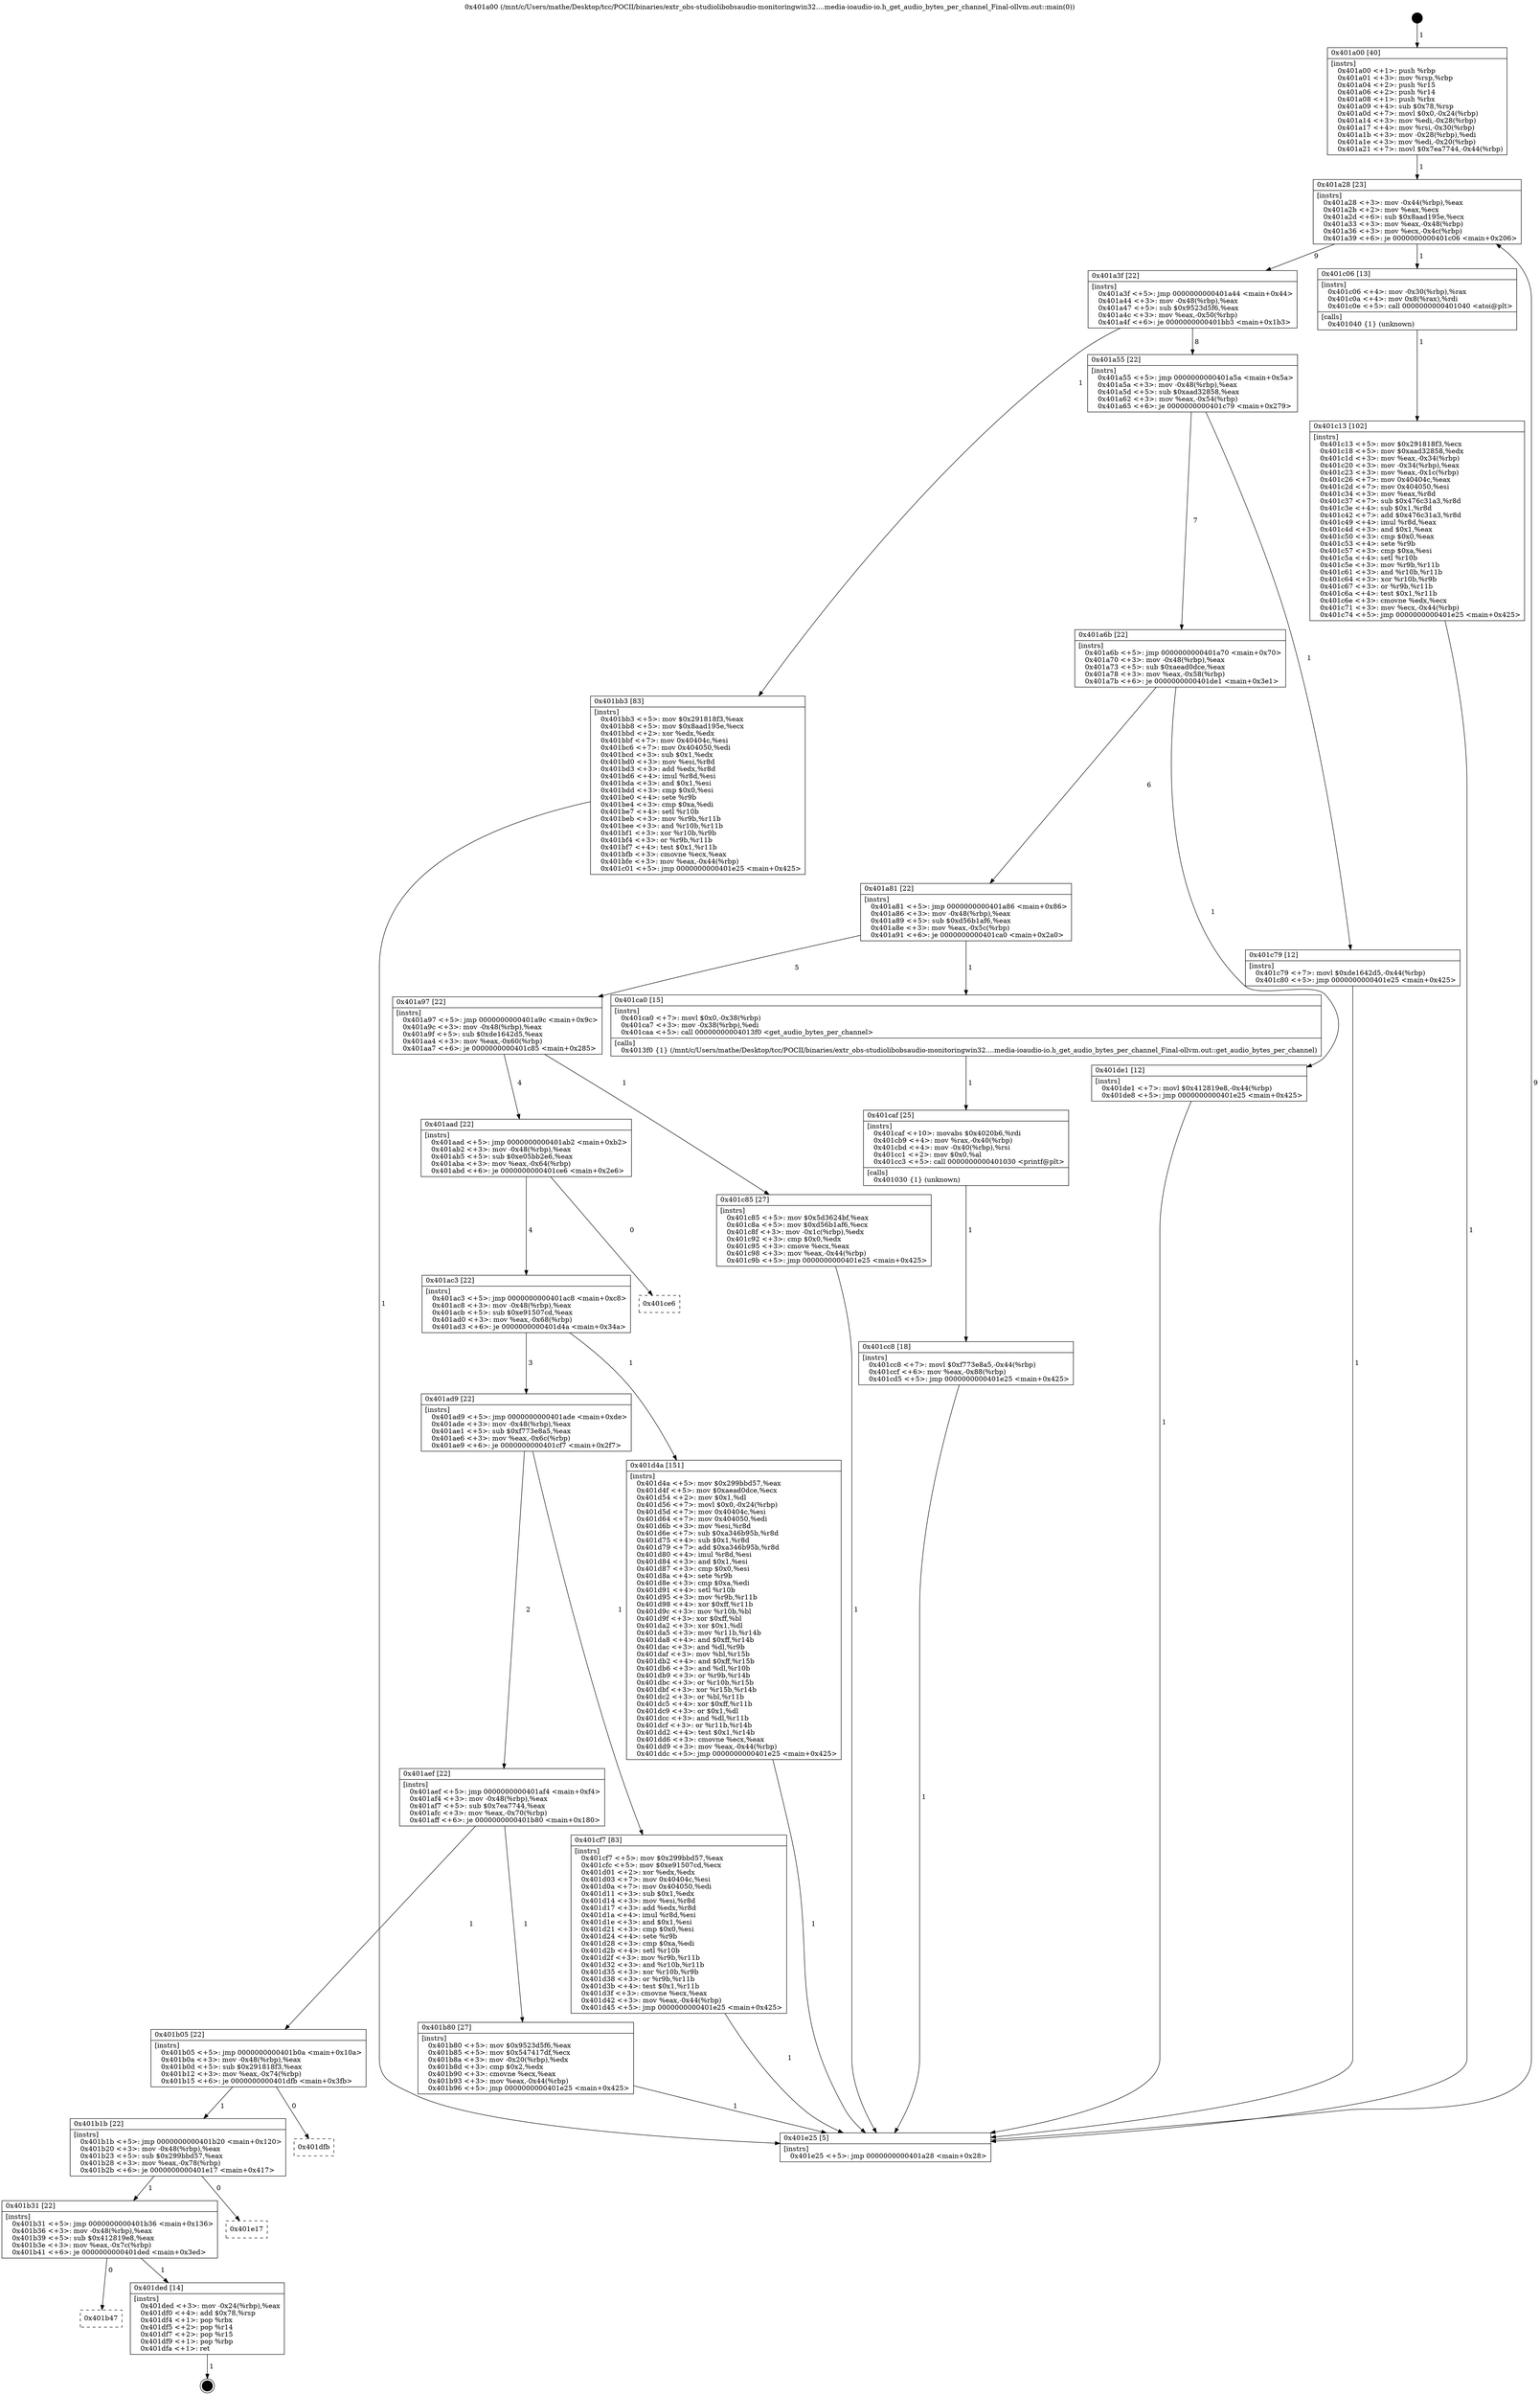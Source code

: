digraph "0x401a00" {
  label = "0x401a00 (/mnt/c/Users/mathe/Desktop/tcc/POCII/binaries/extr_obs-studiolibobsaudio-monitoringwin32....media-ioaudio-io.h_get_audio_bytes_per_channel_Final-ollvm.out::main(0))"
  labelloc = "t"
  node[shape=record]

  Entry [label="",width=0.3,height=0.3,shape=circle,fillcolor=black,style=filled]
  "0x401a28" [label="{
     0x401a28 [23]\l
     | [instrs]\l
     &nbsp;&nbsp;0x401a28 \<+3\>: mov -0x44(%rbp),%eax\l
     &nbsp;&nbsp;0x401a2b \<+2\>: mov %eax,%ecx\l
     &nbsp;&nbsp;0x401a2d \<+6\>: sub $0x8aad195e,%ecx\l
     &nbsp;&nbsp;0x401a33 \<+3\>: mov %eax,-0x48(%rbp)\l
     &nbsp;&nbsp;0x401a36 \<+3\>: mov %ecx,-0x4c(%rbp)\l
     &nbsp;&nbsp;0x401a39 \<+6\>: je 0000000000401c06 \<main+0x206\>\l
  }"]
  "0x401c06" [label="{
     0x401c06 [13]\l
     | [instrs]\l
     &nbsp;&nbsp;0x401c06 \<+4\>: mov -0x30(%rbp),%rax\l
     &nbsp;&nbsp;0x401c0a \<+4\>: mov 0x8(%rax),%rdi\l
     &nbsp;&nbsp;0x401c0e \<+5\>: call 0000000000401040 \<atoi@plt\>\l
     | [calls]\l
     &nbsp;&nbsp;0x401040 \{1\} (unknown)\l
  }"]
  "0x401a3f" [label="{
     0x401a3f [22]\l
     | [instrs]\l
     &nbsp;&nbsp;0x401a3f \<+5\>: jmp 0000000000401a44 \<main+0x44\>\l
     &nbsp;&nbsp;0x401a44 \<+3\>: mov -0x48(%rbp),%eax\l
     &nbsp;&nbsp;0x401a47 \<+5\>: sub $0x9523d5f6,%eax\l
     &nbsp;&nbsp;0x401a4c \<+3\>: mov %eax,-0x50(%rbp)\l
     &nbsp;&nbsp;0x401a4f \<+6\>: je 0000000000401bb3 \<main+0x1b3\>\l
  }"]
  Exit [label="",width=0.3,height=0.3,shape=circle,fillcolor=black,style=filled,peripheries=2]
  "0x401bb3" [label="{
     0x401bb3 [83]\l
     | [instrs]\l
     &nbsp;&nbsp;0x401bb3 \<+5\>: mov $0x291818f3,%eax\l
     &nbsp;&nbsp;0x401bb8 \<+5\>: mov $0x8aad195e,%ecx\l
     &nbsp;&nbsp;0x401bbd \<+2\>: xor %edx,%edx\l
     &nbsp;&nbsp;0x401bbf \<+7\>: mov 0x40404c,%esi\l
     &nbsp;&nbsp;0x401bc6 \<+7\>: mov 0x404050,%edi\l
     &nbsp;&nbsp;0x401bcd \<+3\>: sub $0x1,%edx\l
     &nbsp;&nbsp;0x401bd0 \<+3\>: mov %esi,%r8d\l
     &nbsp;&nbsp;0x401bd3 \<+3\>: add %edx,%r8d\l
     &nbsp;&nbsp;0x401bd6 \<+4\>: imul %r8d,%esi\l
     &nbsp;&nbsp;0x401bda \<+3\>: and $0x1,%esi\l
     &nbsp;&nbsp;0x401bdd \<+3\>: cmp $0x0,%esi\l
     &nbsp;&nbsp;0x401be0 \<+4\>: sete %r9b\l
     &nbsp;&nbsp;0x401be4 \<+3\>: cmp $0xa,%edi\l
     &nbsp;&nbsp;0x401be7 \<+4\>: setl %r10b\l
     &nbsp;&nbsp;0x401beb \<+3\>: mov %r9b,%r11b\l
     &nbsp;&nbsp;0x401bee \<+3\>: and %r10b,%r11b\l
     &nbsp;&nbsp;0x401bf1 \<+3\>: xor %r10b,%r9b\l
     &nbsp;&nbsp;0x401bf4 \<+3\>: or %r9b,%r11b\l
     &nbsp;&nbsp;0x401bf7 \<+4\>: test $0x1,%r11b\l
     &nbsp;&nbsp;0x401bfb \<+3\>: cmovne %ecx,%eax\l
     &nbsp;&nbsp;0x401bfe \<+3\>: mov %eax,-0x44(%rbp)\l
     &nbsp;&nbsp;0x401c01 \<+5\>: jmp 0000000000401e25 \<main+0x425\>\l
  }"]
  "0x401a55" [label="{
     0x401a55 [22]\l
     | [instrs]\l
     &nbsp;&nbsp;0x401a55 \<+5\>: jmp 0000000000401a5a \<main+0x5a\>\l
     &nbsp;&nbsp;0x401a5a \<+3\>: mov -0x48(%rbp),%eax\l
     &nbsp;&nbsp;0x401a5d \<+5\>: sub $0xaad32858,%eax\l
     &nbsp;&nbsp;0x401a62 \<+3\>: mov %eax,-0x54(%rbp)\l
     &nbsp;&nbsp;0x401a65 \<+6\>: je 0000000000401c79 \<main+0x279\>\l
  }"]
  "0x401b47" [label="{
     0x401b47\l
  }", style=dashed]
  "0x401c79" [label="{
     0x401c79 [12]\l
     | [instrs]\l
     &nbsp;&nbsp;0x401c79 \<+7\>: movl $0xde1642d5,-0x44(%rbp)\l
     &nbsp;&nbsp;0x401c80 \<+5\>: jmp 0000000000401e25 \<main+0x425\>\l
  }"]
  "0x401a6b" [label="{
     0x401a6b [22]\l
     | [instrs]\l
     &nbsp;&nbsp;0x401a6b \<+5\>: jmp 0000000000401a70 \<main+0x70\>\l
     &nbsp;&nbsp;0x401a70 \<+3\>: mov -0x48(%rbp),%eax\l
     &nbsp;&nbsp;0x401a73 \<+5\>: sub $0xaead0dce,%eax\l
     &nbsp;&nbsp;0x401a78 \<+3\>: mov %eax,-0x58(%rbp)\l
     &nbsp;&nbsp;0x401a7b \<+6\>: je 0000000000401de1 \<main+0x3e1\>\l
  }"]
  "0x401ded" [label="{
     0x401ded [14]\l
     | [instrs]\l
     &nbsp;&nbsp;0x401ded \<+3\>: mov -0x24(%rbp),%eax\l
     &nbsp;&nbsp;0x401df0 \<+4\>: add $0x78,%rsp\l
     &nbsp;&nbsp;0x401df4 \<+1\>: pop %rbx\l
     &nbsp;&nbsp;0x401df5 \<+2\>: pop %r14\l
     &nbsp;&nbsp;0x401df7 \<+2\>: pop %r15\l
     &nbsp;&nbsp;0x401df9 \<+1\>: pop %rbp\l
     &nbsp;&nbsp;0x401dfa \<+1\>: ret\l
  }"]
  "0x401de1" [label="{
     0x401de1 [12]\l
     | [instrs]\l
     &nbsp;&nbsp;0x401de1 \<+7\>: movl $0x412819e8,-0x44(%rbp)\l
     &nbsp;&nbsp;0x401de8 \<+5\>: jmp 0000000000401e25 \<main+0x425\>\l
  }"]
  "0x401a81" [label="{
     0x401a81 [22]\l
     | [instrs]\l
     &nbsp;&nbsp;0x401a81 \<+5\>: jmp 0000000000401a86 \<main+0x86\>\l
     &nbsp;&nbsp;0x401a86 \<+3\>: mov -0x48(%rbp),%eax\l
     &nbsp;&nbsp;0x401a89 \<+5\>: sub $0xd56b1af6,%eax\l
     &nbsp;&nbsp;0x401a8e \<+3\>: mov %eax,-0x5c(%rbp)\l
     &nbsp;&nbsp;0x401a91 \<+6\>: je 0000000000401ca0 \<main+0x2a0\>\l
  }"]
  "0x401b31" [label="{
     0x401b31 [22]\l
     | [instrs]\l
     &nbsp;&nbsp;0x401b31 \<+5\>: jmp 0000000000401b36 \<main+0x136\>\l
     &nbsp;&nbsp;0x401b36 \<+3\>: mov -0x48(%rbp),%eax\l
     &nbsp;&nbsp;0x401b39 \<+5\>: sub $0x412819e8,%eax\l
     &nbsp;&nbsp;0x401b3e \<+3\>: mov %eax,-0x7c(%rbp)\l
     &nbsp;&nbsp;0x401b41 \<+6\>: je 0000000000401ded \<main+0x3ed\>\l
  }"]
  "0x401ca0" [label="{
     0x401ca0 [15]\l
     | [instrs]\l
     &nbsp;&nbsp;0x401ca0 \<+7\>: movl $0x0,-0x38(%rbp)\l
     &nbsp;&nbsp;0x401ca7 \<+3\>: mov -0x38(%rbp),%edi\l
     &nbsp;&nbsp;0x401caa \<+5\>: call 00000000004013f0 \<get_audio_bytes_per_channel\>\l
     | [calls]\l
     &nbsp;&nbsp;0x4013f0 \{1\} (/mnt/c/Users/mathe/Desktop/tcc/POCII/binaries/extr_obs-studiolibobsaudio-monitoringwin32....media-ioaudio-io.h_get_audio_bytes_per_channel_Final-ollvm.out::get_audio_bytes_per_channel)\l
  }"]
  "0x401a97" [label="{
     0x401a97 [22]\l
     | [instrs]\l
     &nbsp;&nbsp;0x401a97 \<+5\>: jmp 0000000000401a9c \<main+0x9c\>\l
     &nbsp;&nbsp;0x401a9c \<+3\>: mov -0x48(%rbp),%eax\l
     &nbsp;&nbsp;0x401a9f \<+5\>: sub $0xde1642d5,%eax\l
     &nbsp;&nbsp;0x401aa4 \<+3\>: mov %eax,-0x60(%rbp)\l
     &nbsp;&nbsp;0x401aa7 \<+6\>: je 0000000000401c85 \<main+0x285\>\l
  }"]
  "0x401e17" [label="{
     0x401e17\l
  }", style=dashed]
  "0x401c85" [label="{
     0x401c85 [27]\l
     | [instrs]\l
     &nbsp;&nbsp;0x401c85 \<+5\>: mov $0x5d3624bf,%eax\l
     &nbsp;&nbsp;0x401c8a \<+5\>: mov $0xd56b1af6,%ecx\l
     &nbsp;&nbsp;0x401c8f \<+3\>: mov -0x1c(%rbp),%edx\l
     &nbsp;&nbsp;0x401c92 \<+3\>: cmp $0x0,%edx\l
     &nbsp;&nbsp;0x401c95 \<+3\>: cmove %ecx,%eax\l
     &nbsp;&nbsp;0x401c98 \<+3\>: mov %eax,-0x44(%rbp)\l
     &nbsp;&nbsp;0x401c9b \<+5\>: jmp 0000000000401e25 \<main+0x425\>\l
  }"]
  "0x401aad" [label="{
     0x401aad [22]\l
     | [instrs]\l
     &nbsp;&nbsp;0x401aad \<+5\>: jmp 0000000000401ab2 \<main+0xb2\>\l
     &nbsp;&nbsp;0x401ab2 \<+3\>: mov -0x48(%rbp),%eax\l
     &nbsp;&nbsp;0x401ab5 \<+5\>: sub $0xe05bb2e6,%eax\l
     &nbsp;&nbsp;0x401aba \<+3\>: mov %eax,-0x64(%rbp)\l
     &nbsp;&nbsp;0x401abd \<+6\>: je 0000000000401ce6 \<main+0x2e6\>\l
  }"]
  "0x401b1b" [label="{
     0x401b1b [22]\l
     | [instrs]\l
     &nbsp;&nbsp;0x401b1b \<+5\>: jmp 0000000000401b20 \<main+0x120\>\l
     &nbsp;&nbsp;0x401b20 \<+3\>: mov -0x48(%rbp),%eax\l
     &nbsp;&nbsp;0x401b23 \<+5\>: sub $0x299bbd57,%eax\l
     &nbsp;&nbsp;0x401b28 \<+3\>: mov %eax,-0x78(%rbp)\l
     &nbsp;&nbsp;0x401b2b \<+6\>: je 0000000000401e17 \<main+0x417\>\l
  }"]
  "0x401ce6" [label="{
     0x401ce6\l
  }", style=dashed]
  "0x401ac3" [label="{
     0x401ac3 [22]\l
     | [instrs]\l
     &nbsp;&nbsp;0x401ac3 \<+5\>: jmp 0000000000401ac8 \<main+0xc8\>\l
     &nbsp;&nbsp;0x401ac8 \<+3\>: mov -0x48(%rbp),%eax\l
     &nbsp;&nbsp;0x401acb \<+5\>: sub $0xe91507cd,%eax\l
     &nbsp;&nbsp;0x401ad0 \<+3\>: mov %eax,-0x68(%rbp)\l
     &nbsp;&nbsp;0x401ad3 \<+6\>: je 0000000000401d4a \<main+0x34a\>\l
  }"]
  "0x401dfb" [label="{
     0x401dfb\l
  }", style=dashed]
  "0x401d4a" [label="{
     0x401d4a [151]\l
     | [instrs]\l
     &nbsp;&nbsp;0x401d4a \<+5\>: mov $0x299bbd57,%eax\l
     &nbsp;&nbsp;0x401d4f \<+5\>: mov $0xaead0dce,%ecx\l
     &nbsp;&nbsp;0x401d54 \<+2\>: mov $0x1,%dl\l
     &nbsp;&nbsp;0x401d56 \<+7\>: movl $0x0,-0x24(%rbp)\l
     &nbsp;&nbsp;0x401d5d \<+7\>: mov 0x40404c,%esi\l
     &nbsp;&nbsp;0x401d64 \<+7\>: mov 0x404050,%edi\l
     &nbsp;&nbsp;0x401d6b \<+3\>: mov %esi,%r8d\l
     &nbsp;&nbsp;0x401d6e \<+7\>: sub $0xa346b95b,%r8d\l
     &nbsp;&nbsp;0x401d75 \<+4\>: sub $0x1,%r8d\l
     &nbsp;&nbsp;0x401d79 \<+7\>: add $0xa346b95b,%r8d\l
     &nbsp;&nbsp;0x401d80 \<+4\>: imul %r8d,%esi\l
     &nbsp;&nbsp;0x401d84 \<+3\>: and $0x1,%esi\l
     &nbsp;&nbsp;0x401d87 \<+3\>: cmp $0x0,%esi\l
     &nbsp;&nbsp;0x401d8a \<+4\>: sete %r9b\l
     &nbsp;&nbsp;0x401d8e \<+3\>: cmp $0xa,%edi\l
     &nbsp;&nbsp;0x401d91 \<+4\>: setl %r10b\l
     &nbsp;&nbsp;0x401d95 \<+3\>: mov %r9b,%r11b\l
     &nbsp;&nbsp;0x401d98 \<+4\>: xor $0xff,%r11b\l
     &nbsp;&nbsp;0x401d9c \<+3\>: mov %r10b,%bl\l
     &nbsp;&nbsp;0x401d9f \<+3\>: xor $0xff,%bl\l
     &nbsp;&nbsp;0x401da2 \<+3\>: xor $0x1,%dl\l
     &nbsp;&nbsp;0x401da5 \<+3\>: mov %r11b,%r14b\l
     &nbsp;&nbsp;0x401da8 \<+4\>: and $0xff,%r14b\l
     &nbsp;&nbsp;0x401dac \<+3\>: and %dl,%r9b\l
     &nbsp;&nbsp;0x401daf \<+3\>: mov %bl,%r15b\l
     &nbsp;&nbsp;0x401db2 \<+4\>: and $0xff,%r15b\l
     &nbsp;&nbsp;0x401db6 \<+3\>: and %dl,%r10b\l
     &nbsp;&nbsp;0x401db9 \<+3\>: or %r9b,%r14b\l
     &nbsp;&nbsp;0x401dbc \<+3\>: or %r10b,%r15b\l
     &nbsp;&nbsp;0x401dbf \<+3\>: xor %r15b,%r14b\l
     &nbsp;&nbsp;0x401dc2 \<+3\>: or %bl,%r11b\l
     &nbsp;&nbsp;0x401dc5 \<+4\>: xor $0xff,%r11b\l
     &nbsp;&nbsp;0x401dc9 \<+3\>: or $0x1,%dl\l
     &nbsp;&nbsp;0x401dcc \<+3\>: and %dl,%r11b\l
     &nbsp;&nbsp;0x401dcf \<+3\>: or %r11b,%r14b\l
     &nbsp;&nbsp;0x401dd2 \<+4\>: test $0x1,%r14b\l
     &nbsp;&nbsp;0x401dd6 \<+3\>: cmovne %ecx,%eax\l
     &nbsp;&nbsp;0x401dd9 \<+3\>: mov %eax,-0x44(%rbp)\l
     &nbsp;&nbsp;0x401ddc \<+5\>: jmp 0000000000401e25 \<main+0x425\>\l
  }"]
  "0x401ad9" [label="{
     0x401ad9 [22]\l
     | [instrs]\l
     &nbsp;&nbsp;0x401ad9 \<+5\>: jmp 0000000000401ade \<main+0xde\>\l
     &nbsp;&nbsp;0x401ade \<+3\>: mov -0x48(%rbp),%eax\l
     &nbsp;&nbsp;0x401ae1 \<+5\>: sub $0xf773e8a5,%eax\l
     &nbsp;&nbsp;0x401ae6 \<+3\>: mov %eax,-0x6c(%rbp)\l
     &nbsp;&nbsp;0x401ae9 \<+6\>: je 0000000000401cf7 \<main+0x2f7\>\l
  }"]
  "0x401cc8" [label="{
     0x401cc8 [18]\l
     | [instrs]\l
     &nbsp;&nbsp;0x401cc8 \<+7\>: movl $0xf773e8a5,-0x44(%rbp)\l
     &nbsp;&nbsp;0x401ccf \<+6\>: mov %eax,-0x88(%rbp)\l
     &nbsp;&nbsp;0x401cd5 \<+5\>: jmp 0000000000401e25 \<main+0x425\>\l
  }"]
  "0x401cf7" [label="{
     0x401cf7 [83]\l
     | [instrs]\l
     &nbsp;&nbsp;0x401cf7 \<+5\>: mov $0x299bbd57,%eax\l
     &nbsp;&nbsp;0x401cfc \<+5\>: mov $0xe91507cd,%ecx\l
     &nbsp;&nbsp;0x401d01 \<+2\>: xor %edx,%edx\l
     &nbsp;&nbsp;0x401d03 \<+7\>: mov 0x40404c,%esi\l
     &nbsp;&nbsp;0x401d0a \<+7\>: mov 0x404050,%edi\l
     &nbsp;&nbsp;0x401d11 \<+3\>: sub $0x1,%edx\l
     &nbsp;&nbsp;0x401d14 \<+3\>: mov %esi,%r8d\l
     &nbsp;&nbsp;0x401d17 \<+3\>: add %edx,%r8d\l
     &nbsp;&nbsp;0x401d1a \<+4\>: imul %r8d,%esi\l
     &nbsp;&nbsp;0x401d1e \<+3\>: and $0x1,%esi\l
     &nbsp;&nbsp;0x401d21 \<+3\>: cmp $0x0,%esi\l
     &nbsp;&nbsp;0x401d24 \<+4\>: sete %r9b\l
     &nbsp;&nbsp;0x401d28 \<+3\>: cmp $0xa,%edi\l
     &nbsp;&nbsp;0x401d2b \<+4\>: setl %r10b\l
     &nbsp;&nbsp;0x401d2f \<+3\>: mov %r9b,%r11b\l
     &nbsp;&nbsp;0x401d32 \<+3\>: and %r10b,%r11b\l
     &nbsp;&nbsp;0x401d35 \<+3\>: xor %r10b,%r9b\l
     &nbsp;&nbsp;0x401d38 \<+3\>: or %r9b,%r11b\l
     &nbsp;&nbsp;0x401d3b \<+4\>: test $0x1,%r11b\l
     &nbsp;&nbsp;0x401d3f \<+3\>: cmovne %ecx,%eax\l
     &nbsp;&nbsp;0x401d42 \<+3\>: mov %eax,-0x44(%rbp)\l
     &nbsp;&nbsp;0x401d45 \<+5\>: jmp 0000000000401e25 \<main+0x425\>\l
  }"]
  "0x401aef" [label="{
     0x401aef [22]\l
     | [instrs]\l
     &nbsp;&nbsp;0x401aef \<+5\>: jmp 0000000000401af4 \<main+0xf4\>\l
     &nbsp;&nbsp;0x401af4 \<+3\>: mov -0x48(%rbp),%eax\l
     &nbsp;&nbsp;0x401af7 \<+5\>: sub $0x7ea7744,%eax\l
     &nbsp;&nbsp;0x401afc \<+3\>: mov %eax,-0x70(%rbp)\l
     &nbsp;&nbsp;0x401aff \<+6\>: je 0000000000401b80 \<main+0x180\>\l
  }"]
  "0x401caf" [label="{
     0x401caf [25]\l
     | [instrs]\l
     &nbsp;&nbsp;0x401caf \<+10\>: movabs $0x4020b6,%rdi\l
     &nbsp;&nbsp;0x401cb9 \<+4\>: mov %rax,-0x40(%rbp)\l
     &nbsp;&nbsp;0x401cbd \<+4\>: mov -0x40(%rbp),%rsi\l
     &nbsp;&nbsp;0x401cc1 \<+2\>: mov $0x0,%al\l
     &nbsp;&nbsp;0x401cc3 \<+5\>: call 0000000000401030 \<printf@plt\>\l
     | [calls]\l
     &nbsp;&nbsp;0x401030 \{1\} (unknown)\l
  }"]
  "0x401b80" [label="{
     0x401b80 [27]\l
     | [instrs]\l
     &nbsp;&nbsp;0x401b80 \<+5\>: mov $0x9523d5f6,%eax\l
     &nbsp;&nbsp;0x401b85 \<+5\>: mov $0x547417df,%ecx\l
     &nbsp;&nbsp;0x401b8a \<+3\>: mov -0x20(%rbp),%edx\l
     &nbsp;&nbsp;0x401b8d \<+3\>: cmp $0x2,%edx\l
     &nbsp;&nbsp;0x401b90 \<+3\>: cmovne %ecx,%eax\l
     &nbsp;&nbsp;0x401b93 \<+3\>: mov %eax,-0x44(%rbp)\l
     &nbsp;&nbsp;0x401b96 \<+5\>: jmp 0000000000401e25 \<main+0x425\>\l
  }"]
  "0x401b05" [label="{
     0x401b05 [22]\l
     | [instrs]\l
     &nbsp;&nbsp;0x401b05 \<+5\>: jmp 0000000000401b0a \<main+0x10a\>\l
     &nbsp;&nbsp;0x401b0a \<+3\>: mov -0x48(%rbp),%eax\l
     &nbsp;&nbsp;0x401b0d \<+5\>: sub $0x291818f3,%eax\l
     &nbsp;&nbsp;0x401b12 \<+3\>: mov %eax,-0x74(%rbp)\l
     &nbsp;&nbsp;0x401b15 \<+6\>: je 0000000000401dfb \<main+0x3fb\>\l
  }"]
  "0x401e25" [label="{
     0x401e25 [5]\l
     | [instrs]\l
     &nbsp;&nbsp;0x401e25 \<+5\>: jmp 0000000000401a28 \<main+0x28\>\l
  }"]
  "0x401a00" [label="{
     0x401a00 [40]\l
     | [instrs]\l
     &nbsp;&nbsp;0x401a00 \<+1\>: push %rbp\l
     &nbsp;&nbsp;0x401a01 \<+3\>: mov %rsp,%rbp\l
     &nbsp;&nbsp;0x401a04 \<+2\>: push %r15\l
     &nbsp;&nbsp;0x401a06 \<+2\>: push %r14\l
     &nbsp;&nbsp;0x401a08 \<+1\>: push %rbx\l
     &nbsp;&nbsp;0x401a09 \<+4\>: sub $0x78,%rsp\l
     &nbsp;&nbsp;0x401a0d \<+7\>: movl $0x0,-0x24(%rbp)\l
     &nbsp;&nbsp;0x401a14 \<+3\>: mov %edi,-0x28(%rbp)\l
     &nbsp;&nbsp;0x401a17 \<+4\>: mov %rsi,-0x30(%rbp)\l
     &nbsp;&nbsp;0x401a1b \<+3\>: mov -0x28(%rbp),%edi\l
     &nbsp;&nbsp;0x401a1e \<+3\>: mov %edi,-0x20(%rbp)\l
     &nbsp;&nbsp;0x401a21 \<+7\>: movl $0x7ea7744,-0x44(%rbp)\l
  }"]
  "0x401c13" [label="{
     0x401c13 [102]\l
     | [instrs]\l
     &nbsp;&nbsp;0x401c13 \<+5\>: mov $0x291818f3,%ecx\l
     &nbsp;&nbsp;0x401c18 \<+5\>: mov $0xaad32858,%edx\l
     &nbsp;&nbsp;0x401c1d \<+3\>: mov %eax,-0x34(%rbp)\l
     &nbsp;&nbsp;0x401c20 \<+3\>: mov -0x34(%rbp),%eax\l
     &nbsp;&nbsp;0x401c23 \<+3\>: mov %eax,-0x1c(%rbp)\l
     &nbsp;&nbsp;0x401c26 \<+7\>: mov 0x40404c,%eax\l
     &nbsp;&nbsp;0x401c2d \<+7\>: mov 0x404050,%esi\l
     &nbsp;&nbsp;0x401c34 \<+3\>: mov %eax,%r8d\l
     &nbsp;&nbsp;0x401c37 \<+7\>: sub $0x476c31a3,%r8d\l
     &nbsp;&nbsp;0x401c3e \<+4\>: sub $0x1,%r8d\l
     &nbsp;&nbsp;0x401c42 \<+7\>: add $0x476c31a3,%r8d\l
     &nbsp;&nbsp;0x401c49 \<+4\>: imul %r8d,%eax\l
     &nbsp;&nbsp;0x401c4d \<+3\>: and $0x1,%eax\l
     &nbsp;&nbsp;0x401c50 \<+3\>: cmp $0x0,%eax\l
     &nbsp;&nbsp;0x401c53 \<+4\>: sete %r9b\l
     &nbsp;&nbsp;0x401c57 \<+3\>: cmp $0xa,%esi\l
     &nbsp;&nbsp;0x401c5a \<+4\>: setl %r10b\l
     &nbsp;&nbsp;0x401c5e \<+3\>: mov %r9b,%r11b\l
     &nbsp;&nbsp;0x401c61 \<+3\>: and %r10b,%r11b\l
     &nbsp;&nbsp;0x401c64 \<+3\>: xor %r10b,%r9b\l
     &nbsp;&nbsp;0x401c67 \<+3\>: or %r9b,%r11b\l
     &nbsp;&nbsp;0x401c6a \<+4\>: test $0x1,%r11b\l
     &nbsp;&nbsp;0x401c6e \<+3\>: cmovne %edx,%ecx\l
     &nbsp;&nbsp;0x401c71 \<+3\>: mov %ecx,-0x44(%rbp)\l
     &nbsp;&nbsp;0x401c74 \<+5\>: jmp 0000000000401e25 \<main+0x425\>\l
  }"]
  Entry -> "0x401a00" [label=" 1"]
  "0x401a28" -> "0x401c06" [label=" 1"]
  "0x401a28" -> "0x401a3f" [label=" 9"]
  "0x401ded" -> Exit [label=" 1"]
  "0x401a3f" -> "0x401bb3" [label=" 1"]
  "0x401a3f" -> "0x401a55" [label=" 8"]
  "0x401b31" -> "0x401b47" [label=" 0"]
  "0x401a55" -> "0x401c79" [label=" 1"]
  "0x401a55" -> "0x401a6b" [label=" 7"]
  "0x401b31" -> "0x401ded" [label=" 1"]
  "0x401a6b" -> "0x401de1" [label=" 1"]
  "0x401a6b" -> "0x401a81" [label=" 6"]
  "0x401b1b" -> "0x401b31" [label=" 1"]
  "0x401a81" -> "0x401ca0" [label=" 1"]
  "0x401a81" -> "0x401a97" [label=" 5"]
  "0x401b1b" -> "0x401e17" [label=" 0"]
  "0x401a97" -> "0x401c85" [label=" 1"]
  "0x401a97" -> "0x401aad" [label=" 4"]
  "0x401b05" -> "0x401b1b" [label=" 1"]
  "0x401aad" -> "0x401ce6" [label=" 0"]
  "0x401aad" -> "0x401ac3" [label=" 4"]
  "0x401b05" -> "0x401dfb" [label=" 0"]
  "0x401ac3" -> "0x401d4a" [label=" 1"]
  "0x401ac3" -> "0x401ad9" [label=" 3"]
  "0x401de1" -> "0x401e25" [label=" 1"]
  "0x401ad9" -> "0x401cf7" [label=" 1"]
  "0x401ad9" -> "0x401aef" [label=" 2"]
  "0x401d4a" -> "0x401e25" [label=" 1"]
  "0x401aef" -> "0x401b80" [label=" 1"]
  "0x401aef" -> "0x401b05" [label=" 1"]
  "0x401b80" -> "0x401e25" [label=" 1"]
  "0x401a00" -> "0x401a28" [label=" 1"]
  "0x401e25" -> "0x401a28" [label=" 9"]
  "0x401bb3" -> "0x401e25" [label=" 1"]
  "0x401c06" -> "0x401c13" [label=" 1"]
  "0x401c13" -> "0x401e25" [label=" 1"]
  "0x401c79" -> "0x401e25" [label=" 1"]
  "0x401c85" -> "0x401e25" [label=" 1"]
  "0x401ca0" -> "0x401caf" [label=" 1"]
  "0x401caf" -> "0x401cc8" [label=" 1"]
  "0x401cc8" -> "0x401e25" [label=" 1"]
  "0x401cf7" -> "0x401e25" [label=" 1"]
}
